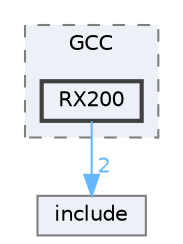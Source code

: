 digraph "D:/Projects/Raspberrypi_pico/pico_freertos_final/freertos_pico2/pico_freertos/FreeRTOS-Kernel/portable/GCC/RX200"
{
 // LATEX_PDF_SIZE
  bgcolor="transparent";
  edge [fontname=Helvetica,fontsize=10,labelfontname=Helvetica,labelfontsize=10];
  node [fontname=Helvetica,fontsize=10,shape=box,height=0.2,width=0.4];
  compound=true
  subgraph clusterdir_d47f747b1f9f69e8b995df24b56b1471 {
    graph [ bgcolor="#edf0f7", pencolor="grey50", label="GCC", fontname=Helvetica,fontsize=10 style="filled,dashed", URL="dir_d47f747b1f9f69e8b995df24b56b1471.html",tooltip=""]
  dir_0681acb34e194fc5dc77480e010ffaf7 [label="RX200", fillcolor="#edf0f7", color="grey25", style="filled,bold", URL="dir_0681acb34e194fc5dc77480e010ffaf7.html",tooltip=""];
  }
  dir_c69ece34c3f150cb2c6f1098178b172a [label="include", fillcolor="#edf0f7", color="grey50", style="filled", URL="dir_c69ece34c3f150cb2c6f1098178b172a.html",tooltip=""];
  dir_0681acb34e194fc5dc77480e010ffaf7->dir_c69ece34c3f150cb2c6f1098178b172a [headlabel="2", labeldistance=1.5 headhref="dir_000210_000125.html" href="dir_000210_000125.html" color="steelblue1" fontcolor="steelblue1"];
}
